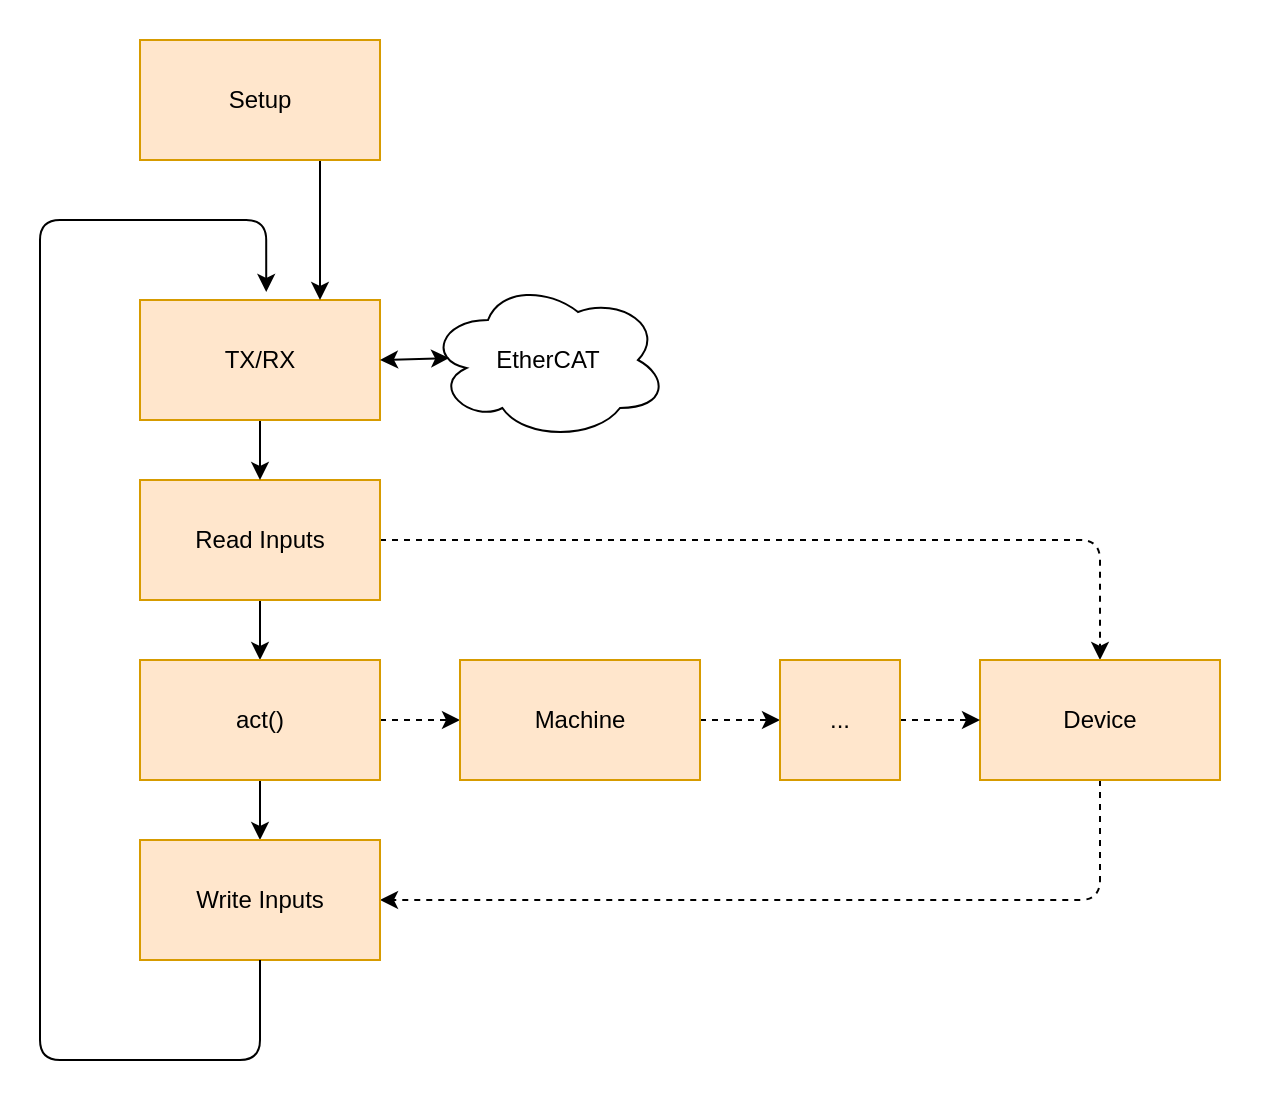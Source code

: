 <mxfile scale="1" border="10">
    <diagram id="byiMNmKaLVVecmADtaWw" name="Page-1">
        <mxGraphModel dx="458" dy="665" grid="1" gridSize="10" guides="1" tooltips="1" connect="1" arrows="1" fold="1" page="1" pageScale="1" pageWidth="827" pageHeight="1169" math="0" shadow="0">
            <root>
                <mxCell id="0"/>
                <mxCell id="1" parent="0"/>
                <mxCell id="23" value="" style="swimlane;startSize=0;fillStyle=solid;fillColor=none;strokeColor=none;swimlaneFillColor=#FFFFFF;" parent="1" vertex="1">
                    <mxGeometry x="140" y="270" width="630" height="550" as="geometry">
                        <mxRectangle x="140" y="270" width="50" height="40" as="alternateBounds"/>
                    </mxGeometry>
                </mxCell>
                <mxCell id="13" style="edgeStyle=orthogonalEdgeStyle;html=1;exitX=1;exitY=0.5;exitDx=0;exitDy=0;entryX=0.5;entryY=0;entryDx=0;entryDy=0;dashed=1;" parent="23" source="2" target="3" edge="1">
                    <mxGeometry relative="1" as="geometry"/>
                </mxCell>
                <mxCell id="15" style="edgeStyle=none;html=1;exitX=0.5;exitY=1;exitDx=0;exitDy=0;entryX=0.5;entryY=0;entryDx=0;entryDy=0;" parent="23" source="2" target="4" edge="1">
                    <mxGeometry relative="1" as="geometry"/>
                </mxCell>
                <mxCell id="2" value="Read Inputs" style="rounded=0;whiteSpace=wrap;html=1;fillColor=#ffe6cc;strokeColor=#d79b00;" parent="23" vertex="1">
                    <mxGeometry x="70" y="240" width="120" height="60" as="geometry"/>
                </mxCell>
                <mxCell id="14" style="edgeStyle=orthogonalEdgeStyle;html=1;exitX=0.5;exitY=1;exitDx=0;exitDy=0;entryX=1;entryY=0.5;entryDx=0;entryDy=0;dashed=1;" parent="23" source="3" target="5" edge="1">
                    <mxGeometry relative="1" as="geometry"/>
                </mxCell>
                <mxCell id="3" value="Device" style="rounded=0;whiteSpace=wrap;html=1;fillColor=#ffe6cc;strokeColor=#d79b00;" parent="23" vertex="1">
                    <mxGeometry x="490" y="330" width="120" height="60" as="geometry"/>
                </mxCell>
                <mxCell id="8" style="edgeStyle=none;html=1;exitX=1;exitY=0.5;exitDx=0;exitDy=0;entryX=0;entryY=0.5;entryDx=0;entryDy=0;dashed=1;" parent="23" source="4" target="6" edge="1">
                    <mxGeometry relative="1" as="geometry"/>
                </mxCell>
                <mxCell id="16" style="edgeStyle=none;html=1;exitX=0.5;exitY=1;exitDx=0;exitDy=0;entryX=0.5;entryY=0;entryDx=0;entryDy=0;" parent="23" source="4" target="5" edge="1">
                    <mxGeometry relative="1" as="geometry"/>
                </mxCell>
                <mxCell id="4" value="act()" style="rounded=0;whiteSpace=wrap;html=1;fillColor=#ffe6cc;strokeColor=#d79b00;" parent="23" vertex="1">
                    <mxGeometry x="70" y="330" width="120" height="60" as="geometry"/>
                </mxCell>
                <mxCell id="5" value="Write Inputs" style="rounded=0;whiteSpace=wrap;html=1;fillColor=#ffe6cc;strokeColor=#d79b00;" parent="23" vertex="1">
                    <mxGeometry x="70" y="420" width="120" height="60" as="geometry"/>
                </mxCell>
                <mxCell id="9" style="edgeStyle=none;html=1;exitX=1;exitY=0.5;exitDx=0;exitDy=0;entryX=0;entryY=0.5;entryDx=0;entryDy=0;dashed=1;" parent="23" source="6" target="7" edge="1">
                    <mxGeometry relative="1" as="geometry"/>
                </mxCell>
                <mxCell id="6" value="Machine" style="rounded=0;whiteSpace=wrap;html=1;fillColor=#ffe6cc;strokeColor=#d79b00;" parent="23" vertex="1">
                    <mxGeometry x="230" y="330" width="120" height="60" as="geometry"/>
                </mxCell>
                <mxCell id="10" style="edgeStyle=none;html=1;exitX=1;exitY=0.5;exitDx=0;exitDy=0;entryX=0;entryY=0.5;entryDx=0;entryDy=0;dashed=1;" parent="23" source="7" target="3" edge="1">
                    <mxGeometry relative="1" as="geometry"/>
                </mxCell>
                <mxCell id="7" value="..." style="rounded=0;whiteSpace=wrap;html=1;fillColor=#ffe6cc;strokeColor=#d79b00;" parent="23" vertex="1">
                    <mxGeometry x="390" y="330" width="60" height="60" as="geometry"/>
                </mxCell>
                <mxCell id="18" style="edgeStyle=none;html=1;exitX=0.5;exitY=1;exitDx=0;exitDy=0;entryX=0.5;entryY=0;entryDx=0;entryDy=0;" parent="23" source="17" target="2" edge="1">
                    <mxGeometry relative="1" as="geometry"/>
                </mxCell>
                <mxCell id="17" value="TX/RX" style="rounded=0;whiteSpace=wrap;html=1;fillColor=#ffe6cc;strokeColor=#d79b00;" parent="23" vertex="1">
                    <mxGeometry x="70" y="150" width="120" height="60" as="geometry"/>
                </mxCell>
                <mxCell id="19" style="edgeStyle=orthogonalEdgeStyle;html=1;exitX=0.5;exitY=1;exitDx=0;exitDy=0;entryX=0.526;entryY=-0.067;entryDx=0;entryDy=0;entryPerimeter=0;" parent="23" source="5" target="17" edge="1">
                    <mxGeometry relative="1" as="geometry">
                        <Array as="points">
                            <mxPoint x="130" y="530"/>
                            <mxPoint x="20" y="530"/>
                            <mxPoint x="20" y="110"/>
                            <mxPoint x="133" y="110"/>
                        </Array>
                    </mxGeometry>
                </mxCell>
                <mxCell id="20" value="" style="endArrow=classic;html=1;" parent="23" edge="1">
                    <mxGeometry width="50" height="50" relative="1" as="geometry">
                        <mxPoint x="160" y="80" as="sourcePoint"/>
                        <mxPoint x="160" y="150" as="targetPoint"/>
                    </mxGeometry>
                </mxCell>
                <mxCell id="21" value="Setup" style="rounded=0;whiteSpace=wrap;html=1;fillColor=#ffe6cc;strokeColor=#d79b00;" parent="23" vertex="1">
                    <mxGeometry x="70" y="20" width="120" height="60" as="geometry"/>
                </mxCell>
                <mxCell id="24" value="EtherCAT" style="ellipse;shape=cloud;whiteSpace=wrap;html=1;" vertex="1" parent="23">
                    <mxGeometry x="214" y="140" width="120" height="80" as="geometry"/>
                </mxCell>
                <mxCell id="25" style="edgeStyle=none;html=1;exitX=1;exitY=0.5;exitDx=0;exitDy=0;entryX=0.088;entryY=0.488;entryDx=0;entryDy=0;entryPerimeter=0;startArrow=classic;startFill=1;" edge="1" parent="23" source="17" target="24">
                    <mxGeometry relative="1" as="geometry"/>
                </mxCell>
            </root>
        </mxGraphModel>
    </diagram>
</mxfile>